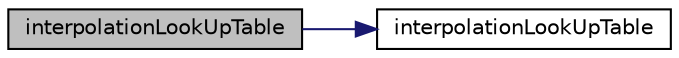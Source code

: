 digraph "interpolationLookUpTable"
{
  bgcolor="transparent";
  edge [fontname="Helvetica",fontsize="10",labelfontname="Helvetica",labelfontsize="10"];
  node [fontname="Helvetica",fontsize="10",shape=record];
  rankdir="LR";
  Node1 [label="interpolationLookUpTable",height=0.2,width=0.4,color="black", fillcolor="grey75", style="filled", fontcolor="black"];
  Node1 -> Node2 [color="midnightblue",fontsize="10",style="solid",fontname="Helvetica"];
  Node2 [label="interpolationLookUpTable",height=0.2,width=0.4,color="black",URL="$a01177.html#aa646e93f1beb728374cf5aaef01f022c",tooltip="Construct null. "];
}
